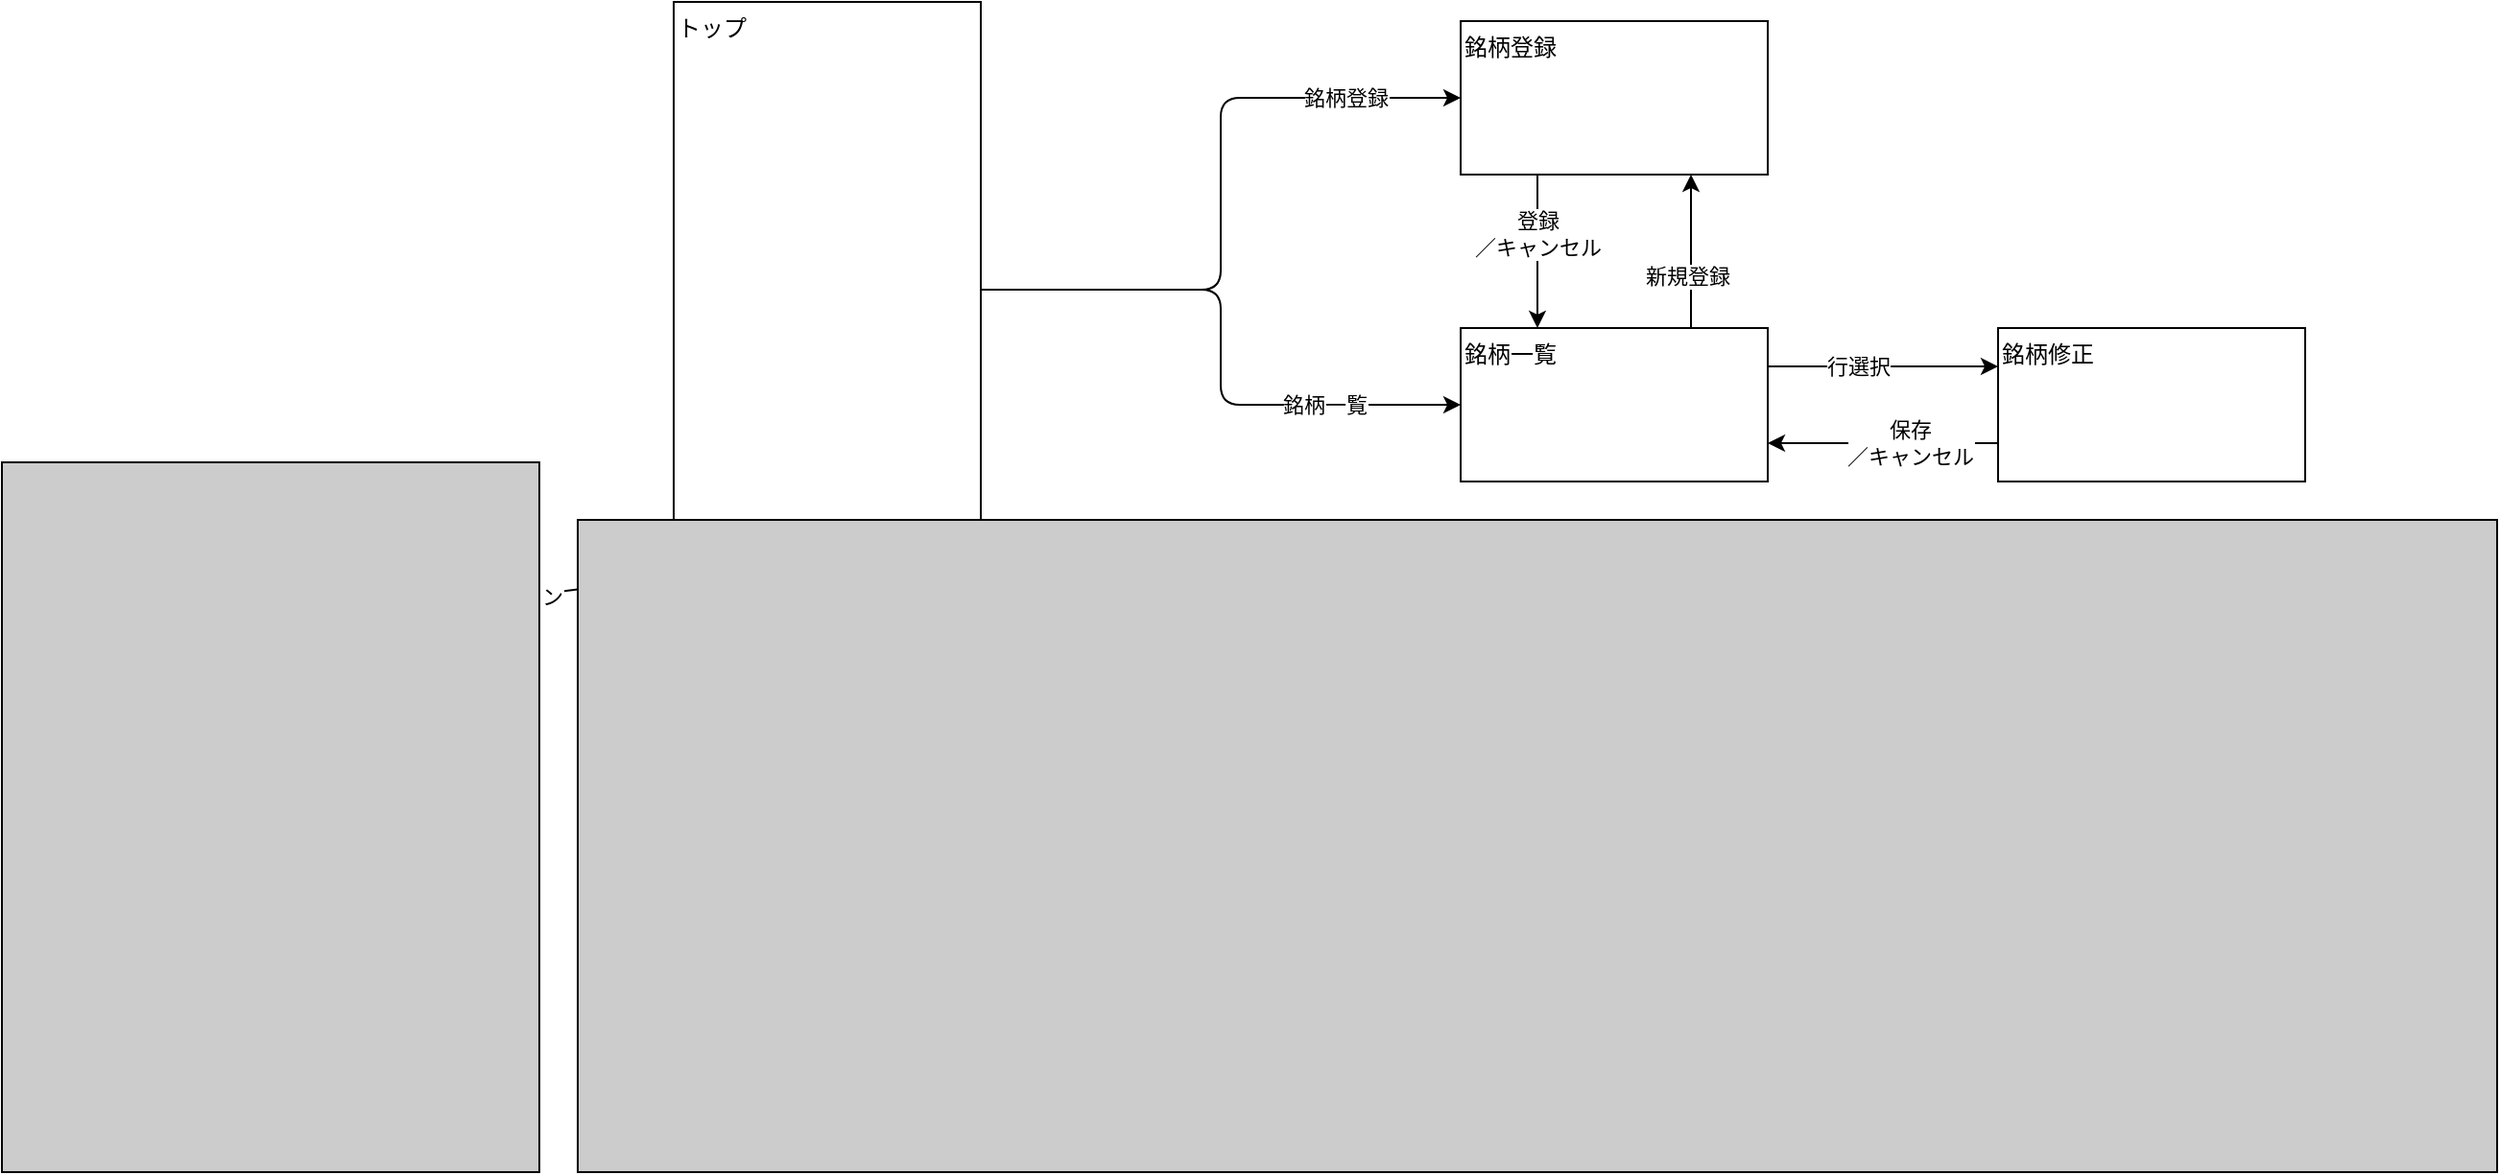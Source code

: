 <mxfile>
    <diagram id="8G3aKWeBd09Xji-XPJYZ" name="画面遷移図">
        <mxGraphModel dx="1818" dy="1365" grid="1" gridSize="10" guides="1" tooltips="1" connect="1" arrows="1" fold="1" page="1" pageScale="1" pageWidth="10000" pageHeight="10000" math="0" shadow="0">
            <root>
                <mxCell id="0"/>
                <mxCell id="1" parent="0"/>
                <mxCell id="2" value="ログイン" style="rounded=0;whiteSpace=wrap;html=1;align=left;strokeColor=default;horizontal=1;verticalAlign=top;" vertex="1" parent="1">
                    <mxGeometry x="90" y="440" width="160" height="80" as="geometry"/>
                </mxCell>
                <mxCell id="18" style="edgeStyle=orthogonalEdgeStyle;html=1;exitX=1;exitY=0.25;exitDx=0;exitDy=0;entryX=0;entryY=0.5;entryDx=0;entryDy=0;" edge="1" parent="1" source="3" target="15">
                    <mxGeometry relative="1" as="geometry"/>
                </mxCell>
                <mxCell id="21" value="銘柄登録" style="edgeLabel;html=1;align=center;verticalAlign=middle;resizable=0;points=[];" vertex="1" connectable="0" parent="18">
                    <mxGeometry x="-0.222" relative="1" as="geometry">
                        <mxPoint x="65" y="-89" as="offset"/>
                    </mxGeometry>
                </mxCell>
                <mxCell id="49" style="edgeStyle=orthogonalEdgeStyle;html=1;exitX=1;exitY=0.75;exitDx=0;exitDy=0;" edge="1" parent="1" source="3" target="31">
                    <mxGeometry relative="1" as="geometry">
                        <mxPoint x="600" y="510" as="sourcePoint"/>
                    </mxGeometry>
                </mxCell>
                <mxCell id="3" value="トップ" style="rounded=0;whiteSpace=wrap;html=1;align=left;strokeColor=default;horizontal=1;verticalAlign=top;" vertex="1" parent="1">
                    <mxGeometry x="410" y="160" width="160" height="600" as="geometry"/>
                </mxCell>
                <mxCell id="13" value="" style="endArrow=classic;html=1;exitX=1;exitY=0.5;exitDx=0;exitDy=0;entryX=0;entryY=0.5;entryDx=0;entryDy=0;" edge="1" parent="1" source="2" target="3">
                    <mxGeometry relative="1" as="geometry">
                        <mxPoint x="260" y="300" as="sourcePoint"/>
                        <mxPoint x="360" y="300" as="targetPoint"/>
                    </mxGeometry>
                </mxCell>
                <mxCell id="14" value="ログイン" style="edgeLabel;resizable=0;html=1;align=center;verticalAlign=middle;strokeColor=default;" connectable="0" vertex="1" parent="13">
                    <mxGeometry relative="1" as="geometry"/>
                </mxCell>
                <mxCell id="15" value="銘柄登録" style="rounded=0;whiteSpace=wrap;html=1;align=left;strokeColor=default;horizontal=1;verticalAlign=top;" vertex="1" parent="1">
                    <mxGeometry x="820" y="170" width="160" height="80" as="geometry"/>
                </mxCell>
                <mxCell id="24" style="edgeStyle=none;html=1;exitX=0.75;exitY=0;exitDx=0;exitDy=0;entryX=0.75;entryY=1;entryDx=0;entryDy=0;" edge="1" parent="1" source="16" target="15">
                    <mxGeometry relative="1" as="geometry"/>
                </mxCell>
                <mxCell id="25" value="新規登録" style="edgeLabel;html=1;align=center;verticalAlign=middle;resizable=0;points=[];" vertex="1" connectable="0" parent="24">
                    <mxGeometry x="-0.327" y="2" relative="1" as="geometry">
                        <mxPoint as="offset"/>
                    </mxGeometry>
                </mxCell>
                <mxCell id="16" value="銘柄一覧" style="rounded=0;whiteSpace=wrap;html=1;align=left;strokeColor=default;horizontal=1;verticalAlign=top;" vertex="1" parent="1">
                    <mxGeometry x="820" y="330" width="160" height="80" as="geometry"/>
                </mxCell>
                <mxCell id="17" value="銘柄修正" style="rounded=0;whiteSpace=wrap;html=1;align=left;strokeColor=default;horizontal=1;verticalAlign=top;" vertex="1" parent="1">
                    <mxGeometry x="1100" y="330" width="160" height="80" as="geometry"/>
                </mxCell>
                <mxCell id="22" style="edgeStyle=none;html=1;exitX=0.25;exitY=1;exitDx=0;exitDy=0;entryX=0.25;entryY=0;entryDx=0;entryDy=0;" edge="1" parent="1" source="15" target="16">
                    <mxGeometry relative="1" as="geometry">
                        <mxPoint x="680" y="350" as="sourcePoint"/>
                        <mxPoint x="880" y="290" as="targetPoint"/>
                        <Array as="points"/>
                    </mxGeometry>
                </mxCell>
                <mxCell id="23" value="登録&lt;br&gt;／キャンセル" style="edgeLabel;html=1;align=center;verticalAlign=middle;resizable=0;points=[];" vertex="1" connectable="0" parent="22">
                    <mxGeometry x="-0.222" relative="1" as="geometry">
                        <mxPoint as="offset"/>
                    </mxGeometry>
                </mxCell>
                <mxCell id="27" style="edgeStyle=none;html=1;exitX=1;exitY=0.25;exitDx=0;exitDy=0;entryX=0;entryY=0.25;entryDx=0;entryDy=0;" edge="1" parent="1" source="16" target="17">
                    <mxGeometry relative="1" as="geometry">
                        <mxPoint x="1080" y="370" as="sourcePoint"/>
                        <mxPoint x="1080" y="450" as="targetPoint"/>
                        <Array as="points"/>
                    </mxGeometry>
                </mxCell>
                <mxCell id="28" value="行選択" style="edgeLabel;html=1;align=center;verticalAlign=middle;resizable=0;points=[];" vertex="1" connectable="0" parent="27">
                    <mxGeometry x="-0.222" relative="1" as="geometry">
                        <mxPoint as="offset"/>
                    </mxGeometry>
                </mxCell>
                <mxCell id="29" style="edgeStyle=none;html=1;exitX=0;exitY=0.75;exitDx=0;exitDy=0;entryX=1;entryY=0.75;entryDx=0;entryDy=0;" edge="1" parent="1" source="17" target="16">
                    <mxGeometry relative="1" as="geometry">
                        <mxPoint x="1000" y="450" as="sourcePoint"/>
                        <mxPoint x="1120" y="450" as="targetPoint"/>
                        <Array as="points"/>
                    </mxGeometry>
                </mxCell>
                <mxCell id="30" value="保存&lt;br&gt;／キャンセル" style="edgeLabel;html=1;align=center;verticalAlign=middle;resizable=0;points=[];" vertex="1" connectable="0" parent="29">
                    <mxGeometry x="-0.222" relative="1" as="geometry">
                        <mxPoint as="offset"/>
                    </mxGeometry>
                </mxCell>
                <mxCell id="31" value="配当実績登録" style="rounded=0;whiteSpace=wrap;html=1;align=left;strokeColor=default;horizontal=1;verticalAlign=top;" vertex="1" parent="1">
                    <mxGeometry x="820" y="530" width="160" height="80" as="geometry"/>
                </mxCell>
                <mxCell id="32" style="edgeStyle=none;html=1;exitX=0.75;exitY=0;exitDx=0;exitDy=0;entryX=0.75;entryY=1;entryDx=0;entryDy=0;" edge="1" source="34" target="31" parent="1">
                    <mxGeometry relative="1" as="geometry"/>
                </mxCell>
                <mxCell id="33" value="新規登録" style="edgeLabel;html=1;align=center;verticalAlign=middle;resizable=0;points=[];" vertex="1" connectable="0" parent="32">
                    <mxGeometry x="-0.327" y="2" relative="1" as="geometry">
                        <mxPoint as="offset"/>
                    </mxGeometry>
                </mxCell>
                <mxCell id="34" value="配当実績一覧" style="rounded=0;whiteSpace=wrap;html=1;align=left;strokeColor=default;horizontal=1;verticalAlign=top;" vertex="1" parent="1">
                    <mxGeometry x="820" y="690" width="160" height="80" as="geometry"/>
                </mxCell>
                <mxCell id="35" value="配当実績修正" style="rounded=0;whiteSpace=wrap;html=1;align=left;strokeColor=default;horizontal=1;verticalAlign=top;" vertex="1" parent="1">
                    <mxGeometry x="1100" y="690" width="160" height="80" as="geometry"/>
                </mxCell>
                <mxCell id="36" style="edgeStyle=none;html=1;exitX=0.25;exitY=1;exitDx=0;exitDy=0;entryX=0.25;entryY=0;entryDx=0;entryDy=0;" edge="1" source="31" target="34" parent="1">
                    <mxGeometry relative="1" as="geometry">
                        <mxPoint x="680" y="710" as="sourcePoint"/>
                        <mxPoint x="880" y="650" as="targetPoint"/>
                        <Array as="points"/>
                    </mxGeometry>
                </mxCell>
                <mxCell id="37" value="登録&lt;br&gt;／キャンセル" style="edgeLabel;html=1;align=center;verticalAlign=middle;resizable=0;points=[];" vertex="1" connectable="0" parent="36">
                    <mxGeometry x="-0.222" relative="1" as="geometry">
                        <mxPoint as="offset"/>
                    </mxGeometry>
                </mxCell>
                <mxCell id="38" style="edgeStyle=none;html=1;exitX=1;exitY=0.25;exitDx=0;exitDy=0;entryX=0;entryY=0.25;entryDx=0;entryDy=0;" edge="1" source="34" target="35" parent="1">
                    <mxGeometry relative="1" as="geometry">
                        <mxPoint x="1080" y="730" as="sourcePoint"/>
                        <mxPoint x="1080" y="810" as="targetPoint"/>
                        <Array as="points"/>
                    </mxGeometry>
                </mxCell>
                <mxCell id="39" value="選択" style="edgeLabel;html=1;align=center;verticalAlign=middle;resizable=0;points=[];" vertex="1" connectable="0" parent="38">
                    <mxGeometry x="-0.222" relative="1" as="geometry">
                        <mxPoint as="offset"/>
                    </mxGeometry>
                </mxCell>
                <mxCell id="40" style="edgeStyle=none;html=1;exitX=0;exitY=0.75;exitDx=0;exitDy=0;entryX=1;entryY=0.75;entryDx=0;entryDy=0;" edge="1" source="35" target="34" parent="1">
                    <mxGeometry relative="1" as="geometry">
                        <mxPoint x="1000" y="810" as="sourcePoint"/>
                        <mxPoint x="1120" y="810" as="targetPoint"/>
                        <Array as="points"/>
                    </mxGeometry>
                </mxCell>
                <mxCell id="41" value="保存&lt;br&gt;／キャンセル" style="edgeLabel;html=1;align=center;verticalAlign=middle;resizable=0;points=[];" vertex="1" connectable="0" parent="40">
                    <mxGeometry x="-0.222" relative="1" as="geometry">
                        <mxPoint as="offset"/>
                    </mxGeometry>
                </mxCell>
                <mxCell id="42" style="edgeStyle=orthogonalEdgeStyle;html=1;exitX=1;exitY=0.25;exitDx=0;exitDy=0;entryX=0;entryY=0.5;entryDx=0;entryDy=0;" edge="1" parent="1" source="3" target="16">
                    <mxGeometry relative="1" as="geometry">
                        <mxPoint x="500" y="369.52" as="sourcePoint"/>
                        <mxPoint x="780" y="369.52" as="targetPoint"/>
                    </mxGeometry>
                </mxCell>
                <mxCell id="50" value="銘柄一覧" style="edgeLabel;html=1;align=center;verticalAlign=middle;resizable=0;points=[];" vertex="1" connectable="0" parent="42">
                    <mxGeometry x="0.787" y="1" relative="1" as="geometry">
                        <mxPoint x="-38" y="1" as="offset"/>
                    </mxGeometry>
                </mxCell>
                <mxCell id="44" style="edgeStyle=orthogonalEdgeStyle;html=1;exitX=0.25;exitY=0;exitDx=0;exitDy=0;entryX=0.188;entryY=-0.006;entryDx=0;entryDy=0;entryPerimeter=0;" edge="1" parent="1" source="31" target="31">
                    <mxGeometry relative="1" as="geometry"/>
                </mxCell>
                <mxCell id="51" style="edgeStyle=orthogonalEdgeStyle;html=1;exitX=1;exitY=0.75;exitDx=0;exitDy=0;entryX=0;entryY=0.5;entryDx=0;entryDy=0;" edge="1" parent="1" source="3" target="34">
                    <mxGeometry relative="1" as="geometry">
                        <mxPoint x="580" y="680" as="sourcePoint"/>
                        <mxPoint x="830" y="640" as="targetPoint"/>
                    </mxGeometry>
                </mxCell>
                <mxCell id="53" value="" style="rounded=0;whiteSpace=wrap;html=1;strokeColor=default;fillColor=#CCCCCC;" vertex="1" parent="1">
                    <mxGeometry x="360" y="430" width="1000" height="340" as="geometry"/>
                </mxCell>
                <mxCell id="55" value="" style="rounded=0;whiteSpace=wrap;html=1;strokeColor=default;fillColor=#CCCCCC;" vertex="1" parent="1">
                    <mxGeometry x="60" y="400" width="280" height="370" as="geometry"/>
                </mxCell>
            </root>
        </mxGraphModel>
    </diagram>
</mxfile>